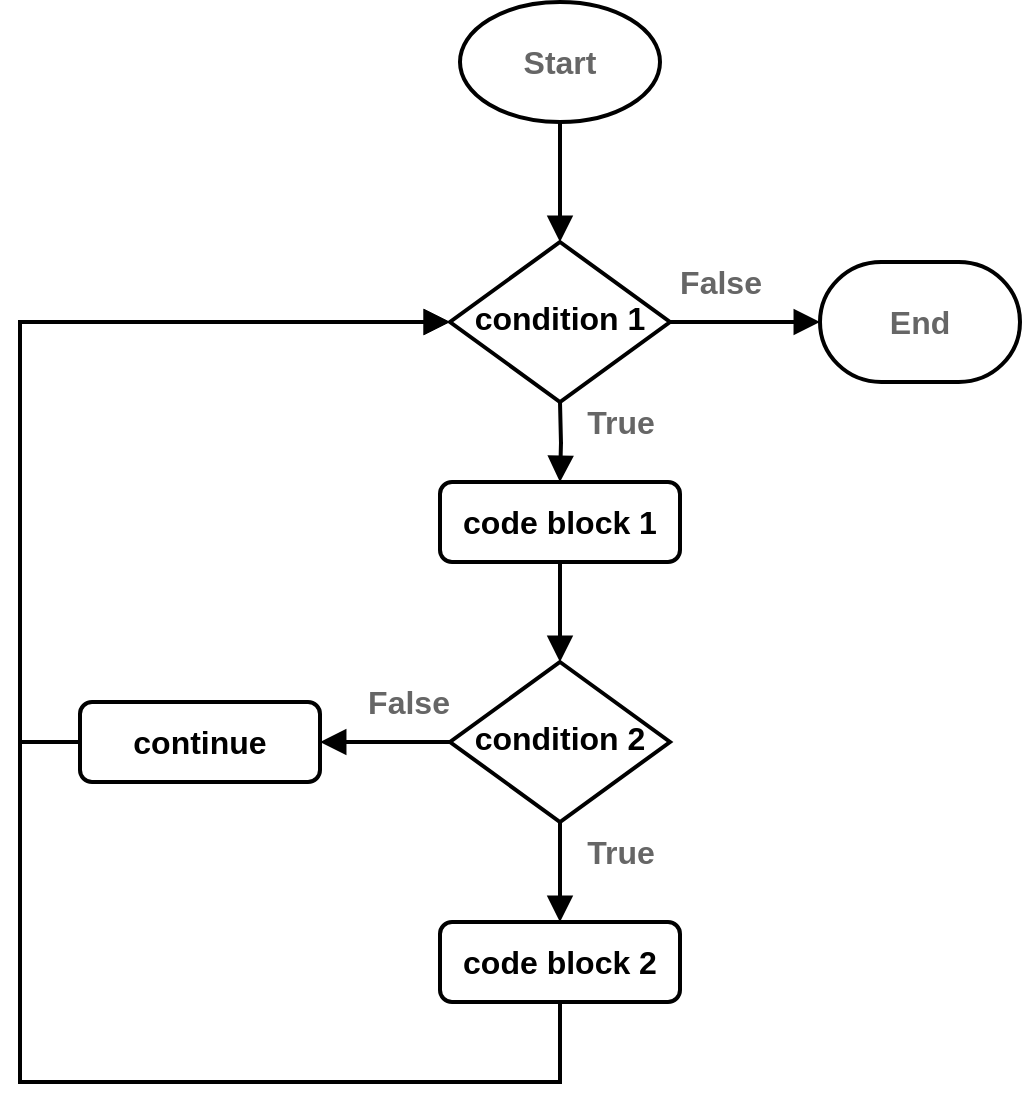 <mxfile version="13.6.2" type="device"><diagram id="C5RBs43oDa-KdzZeNtuy" name="Page-1"><mxGraphModel dx="934" dy="563" grid="1" gridSize="10" guides="1" tooltips="1" connect="1" arrows="1" fold="1" page="1" pageScale="1" pageWidth="827" pageHeight="1169" math="0" shadow="0"><root><mxCell id="WIyWlLk6GJQsqaUBKTNV-0"/><mxCell id="WIyWlLk6GJQsqaUBKTNV-1" parent="WIyWlLk6GJQsqaUBKTNV-0"/><mxCell id="WIyWlLk6GJQsqaUBKTNV-4" value="&lt;font color=&quot;#666666&quot;&gt;True&lt;/font&gt;" style="rounded=0;html=1;jettySize=auto;orthogonalLoop=1;fontSize=16;endArrow=block;endFill=1;endSize=8;strokeWidth=2;shadow=0;labelBackgroundColor=none;edgeStyle=orthogonalEdgeStyle;fontStyle=1" parent="WIyWlLk6GJQsqaUBKTNV-1" edge="1"><mxGeometry x="-0.5" y="30" relative="1" as="geometry"><mxPoint as="offset"/><mxPoint x="450" y="220" as="sourcePoint"/><mxPoint x="450" y="260" as="targetPoint"/></mxGeometry></mxCell><mxCell id="WIyWlLk6GJQsqaUBKTNV-5" value="&lt;font color=&quot;#666666&quot;&gt;False&lt;/font&gt;" style="edgeStyle=orthogonalEdgeStyle;rounded=0;html=1;jettySize=auto;orthogonalLoop=1;fontSize=16;endArrow=block;endFill=1;endSize=8;strokeWidth=2;shadow=0;labelBackgroundColor=none;fontStyle=1" parent="WIyWlLk6GJQsqaUBKTNV-1" source="WIyWlLk6GJQsqaUBKTNV-6" target="Mzt8miBLP4atNHlSIv3b-1" edge="1"><mxGeometry x="-0.333" y="20" relative="1" as="geometry"><mxPoint as="offset"/><mxPoint x="558" y="180" as="targetPoint"/></mxGeometry></mxCell><mxCell id="WIyWlLk6GJQsqaUBKTNV-6" value="&lt;div style=&quot;font-size: 16px&quot;&gt;condition 1&lt;/div&gt;" style="rhombus;whiteSpace=wrap;html=1;shadow=0;fontFamily=Helvetica;fontSize=16;align=center;strokeWidth=2;spacing=6;spacingTop=-4;fontStyle=1" parent="WIyWlLk6GJQsqaUBKTNV-1" vertex="1"><mxGeometry x="395" y="140" width="110" height="80" as="geometry"/></mxCell><mxCell id="AKQxjDCV-_QH3ERrggzX-3" value="" style="rounded=0;html=1;jettySize=auto;orthogonalLoop=1;fontSize=16;endArrow=block;endFill=1;endSize=8;strokeWidth=2;shadow=0;labelBackgroundColor=none;edgeStyle=orthogonalEdgeStyle;fontStyle=1;entryX=0;entryY=0.5;entryDx=0;entryDy=0;exitX=0.5;exitY=1;exitDx=0;exitDy=0;" parent="WIyWlLk6GJQsqaUBKTNV-1" source="q0_xFL53BXZvrraI5IhO-6" target="WIyWlLk6GJQsqaUBKTNV-6" edge="1"><mxGeometry y="20" relative="1" as="geometry"><mxPoint as="offset"/><mxPoint x="440" y="540" as="sourcePoint"/><mxPoint x="450" y="353" as="targetPoint"/><Array as="points"><mxPoint x="450" y="560"/><mxPoint x="180" y="560"/><mxPoint x="180" y="180"/></Array></mxGeometry></mxCell><mxCell id="Mzt8miBLP4atNHlSIv3b-0" value="&lt;font color=&quot;#666666&quot;&gt;Start&lt;/font&gt;" style="strokeWidth=2;html=1;shape=mxgraph.flowchart.start_1;whiteSpace=wrap;fontSize=16;fontStyle=1" parent="WIyWlLk6GJQsqaUBKTNV-1" vertex="1"><mxGeometry x="400" y="20" width="100" height="60" as="geometry"/></mxCell><mxCell id="Mzt8miBLP4atNHlSIv3b-1" value="&lt;font color=&quot;#666666&quot;&gt;End&lt;/font&gt;" style="strokeWidth=2;html=1;shape=mxgraph.flowchart.terminator;whiteSpace=wrap;fontSize=16;fontStyle=1" parent="WIyWlLk6GJQsqaUBKTNV-1" vertex="1"><mxGeometry x="580" y="150" width="100" height="60" as="geometry"/></mxCell><mxCell id="2__kI_tk2RexdS8zodO6-0" value="&lt;div&gt;code block 1&lt;/div&gt;" style="rounded=1;whiteSpace=wrap;html=1;fontSize=16;glass=0;strokeWidth=2;shadow=0;fontStyle=1" parent="WIyWlLk6GJQsqaUBKTNV-1" vertex="1"><mxGeometry x="390" y="260" width="120" height="40" as="geometry"/></mxCell><mxCell id="2__kI_tk2RexdS8zodO6-5" value="" style="rounded=0;html=1;jettySize=auto;orthogonalLoop=1;fontSize=16;endArrow=block;endFill=1;endSize=8;strokeWidth=2;shadow=0;labelBackgroundColor=none;edgeStyle=orthogonalEdgeStyle;fontStyle=1;exitX=0.5;exitY=1;exitDx=0;exitDy=0;exitPerimeter=0;entryX=0.5;entryY=0;entryDx=0;entryDy=0;" parent="WIyWlLk6GJQsqaUBKTNV-1" source="Mzt8miBLP4atNHlSIv3b-0" target="WIyWlLk6GJQsqaUBKTNV-6" edge="1"><mxGeometry relative="1" as="geometry"><mxPoint x="460" y="100" as="sourcePoint"/><mxPoint x="450" y="50" as="targetPoint"/></mxGeometry></mxCell><mxCell id="q0_xFL53BXZvrraI5IhO-0" value="" style="rounded=0;html=1;jettySize=auto;orthogonalLoop=1;fontSize=16;endArrow=block;endFill=1;endSize=8;strokeWidth=2;shadow=0;labelBackgroundColor=none;edgeStyle=orthogonalEdgeStyle;fontStyle=1;exitX=0.5;exitY=1;exitDx=0;exitDy=0;entryX=0.5;entryY=0;entryDx=0;entryDy=0;" edge="1" parent="WIyWlLk6GJQsqaUBKTNV-1" source="2__kI_tk2RexdS8zodO6-0" target="q0_xFL53BXZvrraI5IhO-1"><mxGeometry relative="1" as="geometry"><mxPoint x="460" y="90" as="sourcePoint"/><mxPoint x="550" y="120" as="targetPoint"/></mxGeometry></mxCell><mxCell id="q0_xFL53BXZvrraI5IhO-1" value="&lt;div style=&quot;font-size: 16px&quot;&gt;condition 2&lt;/div&gt;" style="rhombus;whiteSpace=wrap;html=1;shadow=0;fontFamily=Helvetica;fontSize=16;align=center;strokeWidth=2;spacing=6;spacingTop=-4;fontStyle=1" vertex="1" parent="WIyWlLk6GJQsqaUBKTNV-1"><mxGeometry x="395" y="350" width="110" height="80" as="geometry"/></mxCell><mxCell id="q0_xFL53BXZvrraI5IhO-2" value="&lt;font color=&quot;#666666&quot;&gt;False&lt;/font&gt;" style="edgeStyle=orthogonalEdgeStyle;rounded=0;html=1;jettySize=auto;orthogonalLoop=1;fontSize=16;endArrow=block;endFill=1;endSize=8;strokeWidth=2;shadow=0;labelBackgroundColor=none;fontStyle=1;exitX=0;exitY=0.5;exitDx=0;exitDy=0;entryX=1;entryY=0.5;entryDx=0;entryDy=0;" edge="1" parent="WIyWlLk6GJQsqaUBKTNV-1" source="q0_xFL53BXZvrraI5IhO-1" target="q0_xFL53BXZvrraI5IhO-7"><mxGeometry x="-0.333" y="-20" relative="1" as="geometry"><mxPoint as="offset"/><mxPoint x="620" y="390" as="targetPoint"/><mxPoint x="515" y="190" as="sourcePoint"/><Array as="points"/></mxGeometry></mxCell><mxCell id="q0_xFL53BXZvrraI5IhO-4" value="&lt;font color=&quot;#666666&quot;&gt;True&lt;/font&gt;" style="rounded=0;html=1;jettySize=auto;orthogonalLoop=1;fontSize=16;endArrow=block;endFill=1;endSize=8;strokeWidth=2;shadow=0;labelBackgroundColor=none;edgeStyle=orthogonalEdgeStyle;fontStyle=1;exitX=0.5;exitY=1;exitDx=0;exitDy=0;entryX=0.5;entryY=0;entryDx=0;entryDy=0;" edge="1" parent="WIyWlLk6GJQsqaUBKTNV-1" source="q0_xFL53BXZvrraI5IhO-1" target="q0_xFL53BXZvrraI5IhO-6"><mxGeometry x="-0.429" y="30" relative="1" as="geometry"><mxPoint as="offset"/><mxPoint x="460" y="230" as="sourcePoint"/><mxPoint x="450" y="490" as="targetPoint"/></mxGeometry></mxCell><mxCell id="q0_xFL53BXZvrraI5IhO-6" value="&lt;div&gt;code block 2&lt;/div&gt;" style="rounded=1;whiteSpace=wrap;html=1;fontSize=16;glass=0;strokeWidth=2;shadow=0;fontStyle=1" vertex="1" parent="WIyWlLk6GJQsqaUBKTNV-1"><mxGeometry x="390" y="480" width="120" height="40" as="geometry"/></mxCell><mxCell id="q0_xFL53BXZvrraI5IhO-7" value="&lt;div&gt;continue&lt;/div&gt;" style="rounded=1;whiteSpace=wrap;html=1;fontSize=16;glass=0;strokeWidth=2;shadow=0;fontStyle=1" vertex="1" parent="WIyWlLk6GJQsqaUBKTNV-1"><mxGeometry x="210" y="370" width="120" height="40" as="geometry"/></mxCell><mxCell id="q0_xFL53BXZvrraI5IhO-8" value="" style="rounded=0;html=1;jettySize=auto;orthogonalLoop=1;fontSize=16;endArrow=block;endFill=1;endSize=8;strokeWidth=2;shadow=0;labelBackgroundColor=none;edgeStyle=orthogonalEdgeStyle;fontStyle=1;entryX=0;entryY=0.5;entryDx=0;entryDy=0;exitX=0;exitY=0.5;exitDx=0;exitDy=0;" edge="1" parent="WIyWlLk6GJQsqaUBKTNV-1" source="q0_xFL53BXZvrraI5IhO-7" target="WIyWlLk6GJQsqaUBKTNV-6"><mxGeometry y="20" relative="1" as="geometry"><mxPoint as="offset"/><mxPoint x="460" y="550" as="sourcePoint"/><mxPoint x="405" y="190" as="targetPoint"/><Array as="points"><mxPoint x="180" y="390"/><mxPoint x="180" y="180"/></Array></mxGeometry></mxCell></root></mxGraphModel></diagram></mxfile>